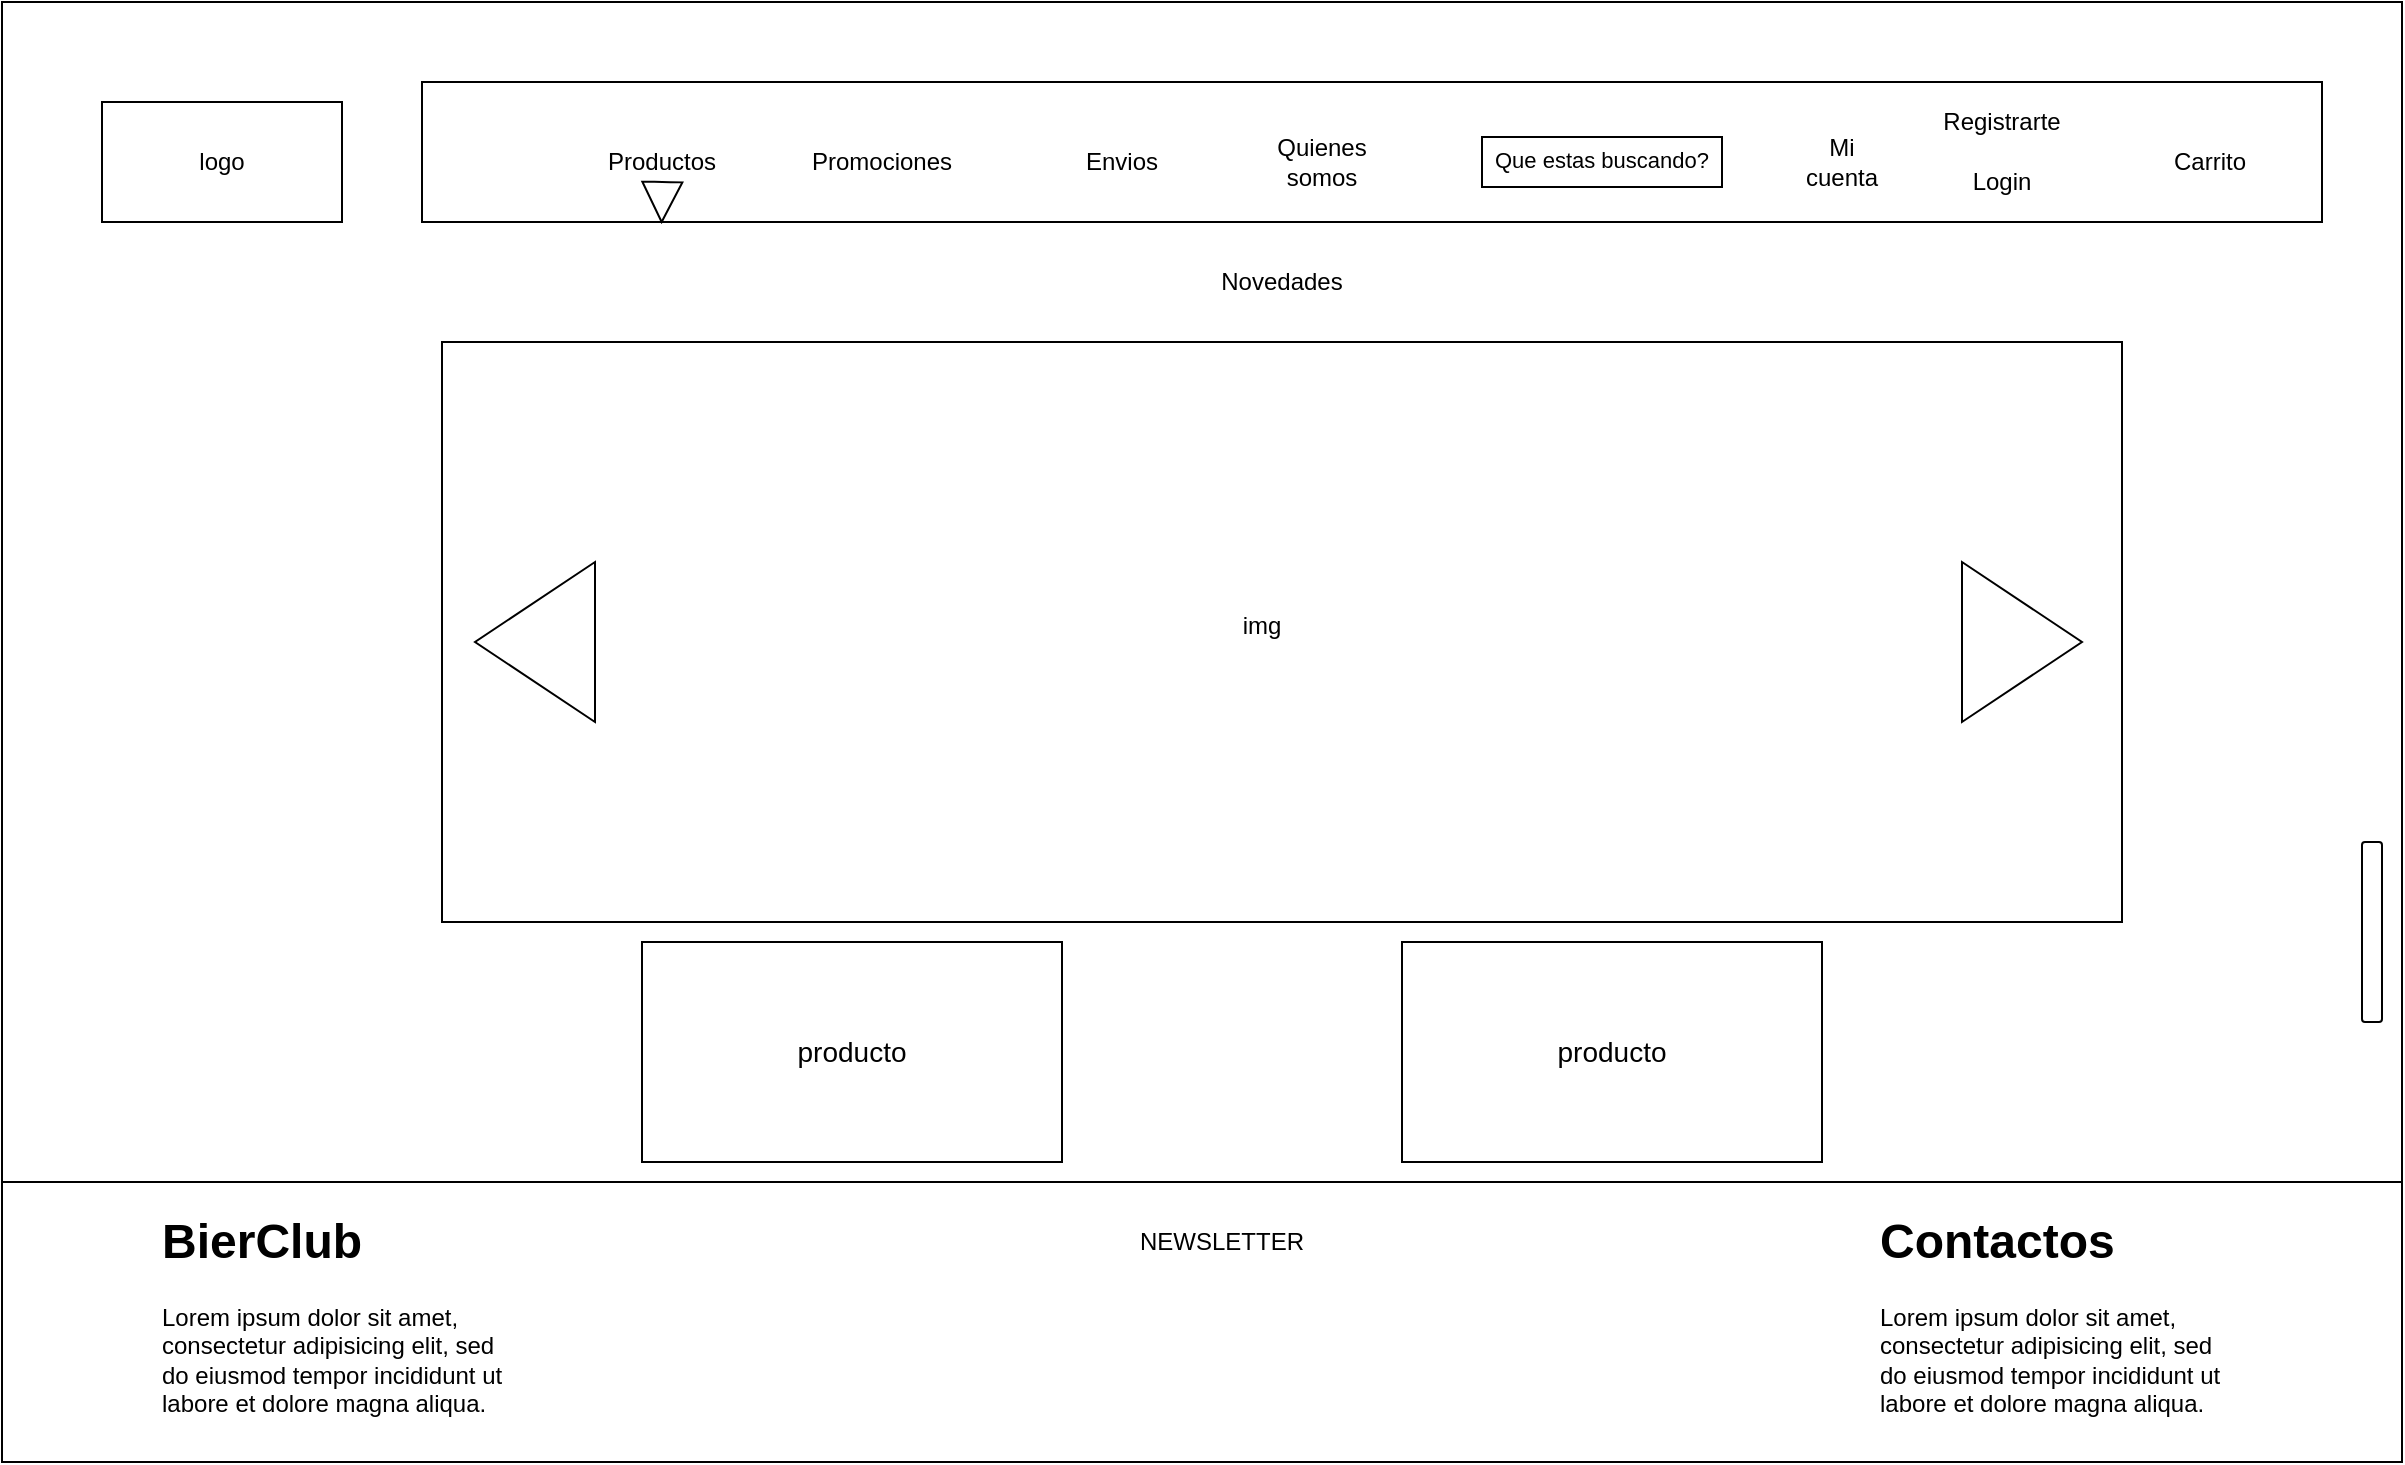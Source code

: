 <mxfile version="13.7.3" type="github" pages="3">
  <diagram id="BG0jFZCEIFV9mwDypDCe" name="Page-1">
    <mxGraphModel dx="2249" dy="762" grid="1" gridSize="10" guides="1" tooltips="1" connect="1" arrows="1" fold="1" page="1" pageScale="1" pageWidth="827" pageHeight="1169" math="0" shadow="0">
      <root>
        <mxCell id="0" />
        <mxCell id="1" parent="0" />
        <mxCell id="589lS48BiY-n1jW3vcGF-1" value="" style="rounded=0;whiteSpace=wrap;html=1;direction=west;" parent="1" vertex="1">
          <mxGeometry x="-670" y="20" width="1200" height="730" as="geometry" />
        </mxCell>
        <mxCell id="589lS48BiY-n1jW3vcGF-2" value="" style="rounded=0;whiteSpace=wrap;html=1;" parent="1" vertex="1">
          <mxGeometry x="-620" y="70" width="120" height="60" as="geometry" />
        </mxCell>
        <mxCell id="589lS48BiY-n1jW3vcGF-3" value="logo" style="text;html=1;strokeColor=none;fillColor=none;align=center;verticalAlign=middle;whiteSpace=wrap;rounded=0;" parent="1" vertex="1">
          <mxGeometry x="-595" y="82.5" width="70" height="35" as="geometry" />
        </mxCell>
        <mxCell id="589lS48BiY-n1jW3vcGF-4" value="" style="rounded=0;whiteSpace=wrap;html=1;" parent="1" vertex="1">
          <mxGeometry x="-460" y="60" width="950" height="70" as="geometry" />
        </mxCell>
        <mxCell id="589lS48BiY-n1jW3vcGF-7" value="Registrarte" style="text;html=1;strokeColor=none;fillColor=none;align=center;verticalAlign=middle;whiteSpace=wrap;rounded=0;" parent="1" vertex="1">
          <mxGeometry x="310" y="70" width="40" height="20" as="geometry" />
        </mxCell>
        <mxCell id="589lS48BiY-n1jW3vcGF-8" value="Login" style="text;html=1;strokeColor=none;fillColor=none;align=center;verticalAlign=middle;whiteSpace=wrap;rounded=0;" parent="1" vertex="1">
          <mxGeometry x="310" y="100" width="40" height="20" as="geometry" />
        </mxCell>
        <mxCell id="589lS48BiY-n1jW3vcGF-9" value="Productos" style="text;html=1;strokeColor=none;fillColor=none;align=center;verticalAlign=middle;whiteSpace=wrap;rounded=0;" parent="1" vertex="1">
          <mxGeometry x="-360" y="90" width="40" height="20" as="geometry" />
        </mxCell>
        <mxCell id="589lS48BiY-n1jW3vcGF-10" value="Mi cuenta" style="text;html=1;strokeColor=none;fillColor=none;align=center;verticalAlign=middle;whiteSpace=wrap;rounded=0;" parent="1" vertex="1">
          <mxGeometry x="230" y="90" width="40" height="20" as="geometry" />
        </mxCell>
        <mxCell id="589lS48BiY-n1jW3vcGF-11" value="Carrito" style="text;html=1;strokeColor=none;fillColor=none;align=center;verticalAlign=middle;whiteSpace=wrap;rounded=0;" parent="1" vertex="1">
          <mxGeometry x="414" y="90" width="40" height="20" as="geometry" />
        </mxCell>
        <mxCell id="589lS48BiY-n1jW3vcGF-13" value="Promociones" style="text;html=1;strokeColor=none;fillColor=none;align=center;verticalAlign=middle;whiteSpace=wrap;rounded=0;" parent="1" vertex="1">
          <mxGeometry x="-250" y="90" width="40" height="20" as="geometry" />
        </mxCell>
        <mxCell id="589lS48BiY-n1jW3vcGF-14" value="Envios" style="text;html=1;strokeColor=none;fillColor=none;align=center;verticalAlign=middle;whiteSpace=wrap;rounded=0;" parent="1" vertex="1">
          <mxGeometry x="-130" y="90" width="40" height="20" as="geometry" />
        </mxCell>
        <mxCell id="589lS48BiY-n1jW3vcGF-16" value="Novedades" style="text;html=1;strokeColor=none;fillColor=none;align=center;verticalAlign=middle;whiteSpace=wrap;rounded=0;" parent="1" vertex="1">
          <mxGeometry x="-50" y="150" width="40" height="20" as="geometry" />
        </mxCell>
        <mxCell id="589lS48BiY-n1jW3vcGF-17" value="" style="rounded=0;whiteSpace=wrap;html=1;" parent="1" vertex="1">
          <mxGeometry x="-450" y="190" width="840" height="290" as="geometry" />
        </mxCell>
        <mxCell id="589lS48BiY-n1jW3vcGF-18" value="img" style="text;html=1;strokeColor=none;fillColor=none;align=center;verticalAlign=middle;whiteSpace=wrap;rounded=0;" parent="1" vertex="1">
          <mxGeometry x="-60" y="322" width="40" height="20" as="geometry" />
        </mxCell>
        <mxCell id="589lS48BiY-n1jW3vcGF-19" value="" style="rounded=0;whiteSpace=wrap;html=1;" parent="1" vertex="1">
          <mxGeometry x="-670" y="610" width="1200" height="140" as="geometry" />
        </mxCell>
        <mxCell id="589lS48BiY-n1jW3vcGF-26" value="Quienes somos" style="text;html=1;strokeColor=none;fillColor=none;align=center;verticalAlign=middle;whiteSpace=wrap;rounded=0;" parent="1" vertex="1">
          <mxGeometry x="-30" y="90" width="40" height="20" as="geometry" />
        </mxCell>
        <mxCell id="589lS48BiY-n1jW3vcGF-27" value="&lt;h1&gt;BierClub&lt;/h1&gt;&lt;p&gt;Lorem ipsum dolor sit amet, consectetur adipisicing elit, sed do eiusmod tempor incididunt ut labore et dolore magna aliqua.&lt;/p&gt;" style="text;html=1;strokeColor=none;fillColor=none;spacing=5;spacingTop=-20;whiteSpace=wrap;overflow=hidden;rounded=0;" parent="1" vertex="1">
          <mxGeometry x="-595" y="620" width="190" height="120" as="geometry" />
        </mxCell>
        <mxCell id="589lS48BiY-n1jW3vcGF-28" value="NEWSLETTER" style="text;html=1;strokeColor=none;fillColor=none;align=center;verticalAlign=middle;whiteSpace=wrap;rounded=0;" parent="1" vertex="1">
          <mxGeometry x="-80" y="630" width="40" height="20" as="geometry" />
        </mxCell>
        <mxCell id="589lS48BiY-n1jW3vcGF-29" value="&lt;h1&gt;Contactos&lt;/h1&gt;&lt;p&gt;Lorem ipsum dolor sit amet, consectetur adipisicing elit, sed do eiusmod tempor incididunt ut labore et dolore magna aliqua.&lt;/p&gt;" style="text;html=1;strokeColor=none;fillColor=none;spacing=5;spacingTop=-20;whiteSpace=wrap;overflow=hidden;rounded=0;" parent="1" vertex="1">
          <mxGeometry x="264" y="620" width="190" height="120" as="geometry" />
        </mxCell>
        <mxCell id="589lS48BiY-n1jW3vcGF-30" value="" style="triangle;whiteSpace=wrap;html=1;" parent="1" vertex="1">
          <mxGeometry x="310" y="300" width="60" height="80" as="geometry" />
        </mxCell>
        <mxCell id="589lS48BiY-n1jW3vcGF-31" value="" style="triangle;whiteSpace=wrap;html=1;rotation=-180;" parent="1" vertex="1">
          <mxGeometry x="-433.5" y="300" width="60" height="80" as="geometry" />
        </mxCell>
        <mxCell id="GX_0jhswiXGs3gCN9ruB-1" value="" style="html=1;shadow=0;dashed=0;align=center;verticalAlign=middle;shape=mxgraph.arrows2.arrow;dy=0.6;dx=40;direction=north;notch=0;rotation=-179;" parent="1" vertex="1">
          <mxGeometry x="-350" y="110" width="20" height="20" as="geometry" />
        </mxCell>
        <mxCell id="gqTG5D6gWTiHEazWK8LC-1" value="" style="rounded=0;whiteSpace=wrap;html=1;fontSize=14;" vertex="1" parent="1">
          <mxGeometry x="-350" y="490" width="210" height="110" as="geometry" />
        </mxCell>
        <mxCell id="gqTG5D6gWTiHEazWK8LC-2" value="producto" style="text;html=1;strokeColor=none;fillColor=none;align=center;verticalAlign=middle;whiteSpace=wrap;rounded=0;fontSize=14;" vertex="1" parent="1">
          <mxGeometry x="-265" y="535" width="40" height="20" as="geometry" />
        </mxCell>
        <mxCell id="gqTG5D6gWTiHEazWK8LC-3" value="" style="rounded=0;whiteSpace=wrap;html=1;fontSize=14;" vertex="1" parent="1">
          <mxGeometry x="30" y="490" width="210" height="110" as="geometry" />
        </mxCell>
        <mxCell id="gqTG5D6gWTiHEazWK8LC-4" value="producto" style="text;html=1;strokeColor=none;fillColor=none;align=center;verticalAlign=middle;whiteSpace=wrap;rounded=0;fontSize=14;" vertex="1" parent="1">
          <mxGeometry x="115" y="535" width="40" height="20" as="geometry" />
        </mxCell>
        <mxCell id="H1LemnDPPANKVg9SuSF7-1" value="" style="rounded=0;whiteSpace=wrap;html=1;fontSize=14;" vertex="1" parent="1">
          <mxGeometry x="70" y="87.5" width="120" height="25" as="geometry" />
        </mxCell>
        <mxCell id="H1LemnDPPANKVg9SuSF7-2" value="&lt;font style=&quot;font-size: 11px&quot;&gt;Que estas buscando?&lt;/font&gt;" style="text;html=1;strokeColor=none;fillColor=none;align=center;verticalAlign=middle;whiteSpace=wrap;rounded=0;fontSize=14;" vertex="1" parent="1">
          <mxGeometry x="50" y="87.5" width="160" height="20" as="geometry" />
        </mxCell>
        <mxCell id="H1LemnDPPANKVg9SuSF7-3" value="" style="rounded=1;whiteSpace=wrap;html=1;rotation=90;" vertex="1" parent="1">
          <mxGeometry x="470" y="480" width="90" height="10" as="geometry" />
        </mxCell>
      </root>
    </mxGraphModel>
  </diagram>
  <diagram id="2UA5lUnB6_4EVmcxn1_h" name="Page-2">
    <mxGraphModel dx="2500" dy="896" grid="1" gridSize="10" guides="1" tooltips="1" connect="1" arrows="1" fold="1" page="1" pageScale="1" pageWidth="827" pageHeight="1169" math="0" shadow="0">
      <root>
        <mxCell id="V-jbAyR8-M4dBIKKFTTF-0" />
        <mxCell id="V-jbAyR8-M4dBIKKFTTF-1" parent="V-jbAyR8-M4dBIKKFTTF-0" />
        <mxCell id="ikJOgBZYbwtv8HL3u7bA-0" value="" style="rounded=0;whiteSpace=wrap;html=1;direction=west;" parent="V-jbAyR8-M4dBIKKFTTF-1" vertex="1">
          <mxGeometry x="-670" y="20" width="1200" height="730" as="geometry" />
        </mxCell>
        <mxCell id="ikJOgBZYbwtv8HL3u7bA-6" value="Productos" style="text;html=1;strokeColor=none;fillColor=none;align=center;verticalAlign=middle;whiteSpace=wrap;rounded=0;" parent="V-jbAyR8-M4dBIKKFTTF-1" vertex="1">
          <mxGeometry x="-360" y="90" width="40" height="20" as="geometry" />
        </mxCell>
        <mxCell id="ikJOgBZYbwtv8HL3u7bA-9" value="Promociones" style="text;html=1;strokeColor=none;fillColor=none;align=center;verticalAlign=middle;whiteSpace=wrap;rounded=0;" parent="V-jbAyR8-M4dBIKKFTTF-1" vertex="1">
          <mxGeometry x="-250" y="90" width="40" height="20" as="geometry" />
        </mxCell>
        <mxCell id="ikJOgBZYbwtv8HL3u7bA-10" value="Envios" style="text;html=1;strokeColor=none;fillColor=none;align=center;verticalAlign=middle;whiteSpace=wrap;rounded=0;" parent="V-jbAyR8-M4dBIKKFTTF-1" vertex="1">
          <mxGeometry x="-130" y="90" width="40" height="20" as="geometry" />
        </mxCell>
        <mxCell id="ikJOgBZYbwtv8HL3u7bA-14" value="" style="rounded=0;whiteSpace=wrap;html=1;" parent="V-jbAyR8-M4dBIKKFTTF-1" vertex="1">
          <mxGeometry x="-670" y="660" width="1200" height="180" as="geometry" />
        </mxCell>
        <mxCell id="ikJOgBZYbwtv8HL3u7bA-15" value="Quienes somos" style="text;html=1;strokeColor=none;fillColor=none;align=center;verticalAlign=middle;whiteSpace=wrap;rounded=0;" parent="V-jbAyR8-M4dBIKKFTTF-1" vertex="1">
          <mxGeometry x="-30" y="90" width="40" height="20" as="geometry" />
        </mxCell>
        <mxCell id="ikJOgBZYbwtv8HL3u7bA-17" value="NEWSLETTER" style="text;html=1;strokeColor=none;fillColor=none;align=center;verticalAlign=middle;whiteSpace=wrap;rounded=0;" parent="V-jbAyR8-M4dBIKKFTTF-1" vertex="1">
          <mxGeometry x="-90" y="700" width="40" height="20" as="geometry" />
        </mxCell>
        <mxCell id="ikJOgBZYbwtv8HL3u7bA-21" value="" style="shape=actor;whiteSpace=wrap;html=1;" parent="V-jbAyR8-M4dBIKKFTTF-1" vertex="1">
          <mxGeometry x="224" y="65" width="40" height="60" as="geometry" />
        </mxCell>
        <mxCell id="ikJOgBZYbwtv8HL3u7bA-22" value="Mi cuenta" style="text;html=1;strokeColor=none;fillColor=none;align=center;verticalAlign=middle;whiteSpace=wrap;rounded=0;" parent="V-jbAyR8-M4dBIKKFTTF-1" vertex="1">
          <mxGeometry x="224" y="100" width="40" height="20" as="geometry" />
        </mxCell>
        <mxCell id="ikJOgBZYbwtv8HL3u7bA-23" value="" style="rounded=1;whiteSpace=wrap;html=1;rotation=90;" parent="V-jbAyR8-M4dBIKKFTTF-1" vertex="1">
          <mxGeometry x="-470" y="260" width="178.75" height="173.13" as="geometry" />
        </mxCell>
        <mxCell id="ikJOgBZYbwtv8HL3u7bA-24" value="" style="rounded=1;whiteSpace=wrap;html=1;rotation=90;" parent="V-jbAyR8-M4dBIKKFTTF-1" vertex="1">
          <mxGeometry x="-258.75" y="260" width="178.75" height="173.13" as="geometry" />
        </mxCell>
        <mxCell id="ikJOgBZYbwtv8HL3u7bA-25" value="" style="rounded=1;whiteSpace=wrap;html=1;rotation=90;" parent="V-jbAyR8-M4dBIKKFTTF-1" vertex="1">
          <mxGeometry x="-40" y="260" width="178.75" height="173.13" as="geometry" />
        </mxCell>
        <mxCell id="ikJOgBZYbwtv8HL3u7bA-26" value="" style="rounded=1;whiteSpace=wrap;html=1;rotation=90;" parent="V-jbAyR8-M4dBIKKFTTF-1" vertex="1">
          <mxGeometry x="180" y="260" width="178.75" height="173.13" as="geometry" />
        </mxCell>
        <mxCell id="ikJOgBZYbwtv8HL3u7bA-30" value="" style="rounded=1;whiteSpace=wrap;html=1;rotation=90;" parent="V-jbAyR8-M4dBIKKFTTF-1" vertex="1">
          <mxGeometry x="-470" y="470" width="178.75" height="173.13" as="geometry" />
        </mxCell>
        <mxCell id="ikJOgBZYbwtv8HL3u7bA-31" value="" style="rounded=1;whiteSpace=wrap;html=1;rotation=90;" parent="V-jbAyR8-M4dBIKKFTTF-1" vertex="1">
          <mxGeometry x="-258.75" y="470" width="178.75" height="173.13" as="geometry" />
        </mxCell>
        <mxCell id="ikJOgBZYbwtv8HL3u7bA-32" value="" style="rounded=1;whiteSpace=wrap;html=1;rotation=90;" parent="V-jbAyR8-M4dBIKKFTTF-1" vertex="1">
          <mxGeometry x="-40" y="470" width="178.75" height="173.13" as="geometry" />
        </mxCell>
        <mxCell id="ikJOgBZYbwtv8HL3u7bA-33" value="" style="rounded=1;whiteSpace=wrap;html=1;rotation=90;" parent="V-jbAyR8-M4dBIKKFTTF-1" vertex="1">
          <mxGeometry x="180" y="470" width="178.75" height="173.13" as="geometry" />
        </mxCell>
        <mxCell id="ikJOgBZYbwtv8HL3u7bA-34" value="" style="endArrow=none;html=1;entryX=0.75;entryY=0;entryDx=0;entryDy=0;" parent="V-jbAyR8-M4dBIKKFTTF-1" target="ikJOgBZYbwtv8HL3u7bA-23" edge="1">
          <mxGeometry width="50" height="50" relative="1" as="geometry">
            <mxPoint x="-470" y="391" as="sourcePoint" />
            <mxPoint x="-413" y="340" as="targetPoint" />
          </mxGeometry>
        </mxCell>
        <mxCell id="ikJOgBZYbwtv8HL3u7bA-38" value="" style="endArrow=none;html=1;entryX=0.75;entryY=0;entryDx=0;entryDy=0;" parent="V-jbAyR8-M4dBIKKFTTF-1" edge="1">
          <mxGeometry width="50" height="50" relative="1" as="geometry">
            <mxPoint x="-255.94" y="390" as="sourcePoint" />
            <mxPoint x="-80.0" y="390.253" as="targetPoint" />
          </mxGeometry>
        </mxCell>
        <mxCell id="ikJOgBZYbwtv8HL3u7bA-39" value="" style="endArrow=none;html=1;entryX=0.75;entryY=0;entryDx=0;entryDy=0;" parent="V-jbAyR8-M4dBIKKFTTF-1" edge="1">
          <mxGeometry width="50" height="50" relative="1" as="geometry">
            <mxPoint x="-38.59" y="390" as="sourcePoint" />
            <mxPoint x="137.35" y="390.253" as="targetPoint" />
          </mxGeometry>
        </mxCell>
        <mxCell id="ikJOgBZYbwtv8HL3u7bA-40" value="" style="endArrow=none;html=1;entryX=0.75;entryY=0;entryDx=0;entryDy=0;" parent="V-jbAyR8-M4dBIKKFTTF-1" edge="1">
          <mxGeometry width="50" height="50" relative="1" as="geometry">
            <mxPoint x="182.81" y="390" as="sourcePoint" />
            <mxPoint x="358.75" y="390.253" as="targetPoint" />
          </mxGeometry>
        </mxCell>
        <mxCell id="ikJOgBZYbwtv8HL3u7bA-41" value="" style="endArrow=none;html=1;entryX=0.75;entryY=0;entryDx=0;entryDy=0;" parent="V-jbAyR8-M4dBIKKFTTF-1" edge="1">
          <mxGeometry width="50" height="50" relative="1" as="geometry">
            <mxPoint x="-470" y="601" as="sourcePoint" />
            <mxPoint x="-294.06" y="601.253" as="targetPoint" />
          </mxGeometry>
        </mxCell>
        <mxCell id="ikJOgBZYbwtv8HL3u7bA-42" value="" style="endArrow=none;html=1;entryX=0.75;entryY=0;entryDx=0;entryDy=0;" parent="V-jbAyR8-M4dBIKKFTTF-1" edge="1">
          <mxGeometry width="50" height="50" relative="1" as="geometry">
            <mxPoint x="-255.94" y="600" as="sourcePoint" />
            <mxPoint x="-80" y="600.253" as="targetPoint" />
          </mxGeometry>
        </mxCell>
        <mxCell id="ikJOgBZYbwtv8HL3u7bA-43" value="" style="endArrow=none;html=1;entryX=0.75;entryY=0;entryDx=0;entryDy=0;" parent="V-jbAyR8-M4dBIKKFTTF-1" edge="1">
          <mxGeometry width="50" height="50" relative="1" as="geometry">
            <mxPoint x="-38.59" y="600" as="sourcePoint" />
            <mxPoint x="137.35" y="600.253" as="targetPoint" />
          </mxGeometry>
        </mxCell>
        <mxCell id="ikJOgBZYbwtv8HL3u7bA-44" value="" style="endArrow=none;html=1;entryX=0.75;entryY=0;entryDx=0;entryDy=0;" parent="V-jbAyR8-M4dBIKKFTTF-1" edge="1">
          <mxGeometry width="50" height="50" relative="1" as="geometry">
            <mxPoint x="182.81" y="600" as="sourcePoint" />
            <mxPoint x="358.75" y="600.253" as="targetPoint" />
          </mxGeometry>
        </mxCell>
        <mxCell id="ikJOgBZYbwtv8HL3u7bA-45" value="Precio" style="text;html=1;strokeColor=none;fillColor=none;align=center;verticalAlign=middle;whiteSpace=wrap;rounded=0;" parent="V-jbAyR8-M4dBIKKFTTF-1" vertex="1">
          <mxGeometry x="-410" y="410" width="40" height="20" as="geometry" />
        </mxCell>
        <mxCell id="ikJOgBZYbwtv8HL3u7bA-46" value="Precio" style="text;html=1;strokeColor=none;fillColor=none;align=center;verticalAlign=middle;whiteSpace=wrap;rounded=0;" parent="V-jbAyR8-M4dBIKKFTTF-1" vertex="1">
          <mxGeometry x="260" y="410" width="40" height="20" as="geometry" />
        </mxCell>
        <mxCell id="ikJOgBZYbwtv8HL3u7bA-47" value="Precio" style="text;html=1;strokeColor=none;fillColor=none;align=center;verticalAlign=middle;whiteSpace=wrap;rounded=0;" parent="V-jbAyR8-M4dBIKKFTTF-1" vertex="1">
          <mxGeometry x="29.38" y="410" width="40" height="20" as="geometry" />
        </mxCell>
        <mxCell id="ikJOgBZYbwtv8HL3u7bA-49" value="Precio" style="text;html=1;strokeColor=none;fillColor=none;align=center;verticalAlign=middle;whiteSpace=wrap;rounded=0;" parent="V-jbAyR8-M4dBIKKFTTF-1" vertex="1">
          <mxGeometry x="-189.37" y="410" width="40" height="20" as="geometry" />
        </mxCell>
        <mxCell id="ikJOgBZYbwtv8HL3u7bA-50" value="Precio" style="text;html=1;strokeColor=none;fillColor=none;align=center;verticalAlign=middle;whiteSpace=wrap;rounded=0;" parent="V-jbAyR8-M4dBIKKFTTF-1" vertex="1">
          <mxGeometry x="-415" y="620" width="40" height="20" as="geometry" />
        </mxCell>
        <mxCell id="ikJOgBZYbwtv8HL3u7bA-51" value="Precio" style="text;html=1;strokeColor=none;fillColor=none;align=center;verticalAlign=middle;whiteSpace=wrap;rounded=0;" parent="V-jbAyR8-M4dBIKKFTTF-1" vertex="1">
          <mxGeometry x="255" y="620" width="40" height="20" as="geometry" />
        </mxCell>
        <mxCell id="ikJOgBZYbwtv8HL3u7bA-52" value="Precio" style="text;html=1;strokeColor=none;fillColor=none;align=center;verticalAlign=middle;whiteSpace=wrap;rounded=0;" parent="V-jbAyR8-M4dBIKKFTTF-1" vertex="1">
          <mxGeometry x="24.38" y="620" width="40" height="20" as="geometry" />
        </mxCell>
        <mxCell id="ikJOgBZYbwtv8HL3u7bA-53" value="Precio" style="text;html=1;strokeColor=none;fillColor=none;align=center;verticalAlign=middle;whiteSpace=wrap;rounded=0;" parent="V-jbAyR8-M4dBIKKFTTF-1" vertex="1">
          <mxGeometry x="-194.37" y="620" width="40" height="20" as="geometry" />
        </mxCell>
        <mxCell id="ikJOgBZYbwtv8HL3u7bA-54" value="" style="ellipse;whiteSpace=wrap;html=1;" parent="V-jbAyR8-M4dBIKKFTTF-1" vertex="1">
          <mxGeometry x="-635" y="55" width="120" height="80" as="geometry" />
        </mxCell>
        <mxCell id="ikJOgBZYbwtv8HL3u7bA-55" value="" style="line;strokeWidth=2;html=1;" parent="V-jbAyR8-M4dBIKKFTTF-1" vertex="1">
          <mxGeometry x="-670" y="150" width="1200" height="10" as="geometry" />
        </mxCell>
        <mxCell id="ikJOgBZYbwtv8HL3u7bA-58" value="" style="rounded=1;whiteSpace=wrap;html=1;" parent="V-jbAyR8-M4dBIKKFTTF-1" vertex="1">
          <mxGeometry x="290" y="50" width="80" height="80" as="geometry" />
        </mxCell>
        <mxCell id="ikJOgBZYbwtv8HL3u7bA-4" value="Registrarte" style="text;html=1;strokeColor=none;fillColor=none;align=center;verticalAlign=middle;whiteSpace=wrap;rounded=0;" parent="V-jbAyR8-M4dBIKKFTTF-1" vertex="1">
          <mxGeometry x="310" y="70" width="40" height="20" as="geometry" />
        </mxCell>
        <mxCell id="ikJOgBZYbwtv8HL3u7bA-5" value="Login" style="text;html=1;strokeColor=none;fillColor=none;align=center;verticalAlign=middle;whiteSpace=wrap;rounded=0;" parent="V-jbAyR8-M4dBIKKFTTF-1" vertex="1">
          <mxGeometry x="310" y="100" width="40" height="20" as="geometry" />
        </mxCell>
        <mxCell id="ikJOgBZYbwtv8HL3u7bA-59" value="" style="endArrow=none;html=1;" parent="V-jbAyR8-M4dBIKKFTTF-1" edge="1">
          <mxGeometry width="50" height="50" relative="1" as="geometry">
            <mxPoint x="290.0" y="99" as="sourcePoint" />
            <mxPoint x="370" y="99" as="targetPoint" />
          </mxGeometry>
        </mxCell>
        <mxCell id="ikJOgBZYbwtv8HL3u7bA-60" value="" style="ellipse;whiteSpace=wrap;html=1;" parent="V-jbAyR8-M4dBIKKFTTF-1" vertex="1">
          <mxGeometry x="390" y="55" width="120" height="80" as="geometry" />
        </mxCell>
        <mxCell id="ikJOgBZYbwtv8HL3u7bA-8" value="Img Carrito" style="text;html=1;strokeColor=none;fillColor=none;align=center;verticalAlign=middle;whiteSpace=wrap;rounded=0;" parent="V-jbAyR8-M4dBIKKFTTF-1" vertex="1">
          <mxGeometry x="430" y="85" width="40" height="20" as="geometry" />
        </mxCell>
        <mxCell id="ikJOgBZYbwtv8HL3u7bA-61" value="" style="html=1;shadow=0;dashed=0;align=center;verticalAlign=middle;shape=mxgraph.arrows2.arrow;dy=0.6;dx=40;direction=north;notch=0;rotation=-179;" parent="V-jbAyR8-M4dBIKKFTTF-1" vertex="1">
          <mxGeometry x="-355" y="115" width="20" height="20" as="geometry" />
        </mxCell>
        <mxCell id="ikJOgBZYbwtv8HL3u7bA-63" value="" style="rounded=1;whiteSpace=wrap;html=1;" parent="V-jbAyR8-M4dBIKKFTTF-1" vertex="1">
          <mxGeometry x="-610" y="690" width="210" height="110" as="geometry" />
        </mxCell>
        <mxCell id="ikJOgBZYbwtv8HL3u7bA-16" value="&lt;h1&gt;BierClub&lt;/h1&gt;&lt;p&gt;Lorem ipsum dolor sit amet, consectetur adipisicing elit, sed do eiusmod tempor incididunt ut labore et dolore magna aliqua.&lt;/p&gt;" style="text;html=1;strokeColor=none;fillColor=none;spacing=5;spacingTop=-20;whiteSpace=wrap;overflow=hidden;rounded=0;" parent="V-jbAyR8-M4dBIKKFTTF-1" vertex="1">
          <mxGeometry x="-605" y="690" width="190" height="120" as="geometry" />
        </mxCell>
        <mxCell id="ikJOgBZYbwtv8HL3u7bA-64" value="" style="rounded=1;whiteSpace=wrap;html=1;" parent="V-jbAyR8-M4dBIKKFTTF-1" vertex="1">
          <mxGeometry x="-229.37" y="730" width="329.37" height="30" as="geometry" />
        </mxCell>
        <mxCell id="ikJOgBZYbwtv8HL3u7bA-65" value="" style="rounded=1;whiteSpace=wrap;html=1;" parent="V-jbAyR8-M4dBIKKFTTF-1" vertex="1">
          <mxGeometry x="249.38" y="690" width="220.62" height="110" as="geometry" />
        </mxCell>
        <mxCell id="ikJOgBZYbwtv8HL3u7bA-18" value="&lt;h1&gt;Contactos&lt;/h1&gt;&lt;p&gt;Lorem ipsum dolor sit amet, consectetur adipisicing elit, sed do eiusmod tempor incididunt ut labore et dolore magna aliqua.&lt;/p&gt;" style="text;html=1;strokeColor=none;fillColor=none;spacing=5;spacingTop=-20;whiteSpace=wrap;overflow=hidden;rounded=0;" parent="V-jbAyR8-M4dBIKKFTTF-1" vertex="1">
          <mxGeometry x="254" y="690" width="190" height="120" as="geometry" />
        </mxCell>
        <mxCell id="rRYeFZMNDQfGXmy6fUeA-0" value="img logo" style="text;html=1;strokeColor=none;fillColor=none;align=center;verticalAlign=middle;whiteSpace=wrap;rounded=0;" parent="V-jbAyR8-M4dBIKKFTTF-1" vertex="1">
          <mxGeometry x="-595" y="85" width="40" height="20" as="geometry" />
        </mxCell>
        <mxCell id="ssaw6KBq0S88ntUo6BeH-1" value="" style="rounded=1;whiteSpace=wrap;html=1;arcSize=50;" vertex="1" parent="V-jbAyR8-M4dBIKKFTTF-1">
          <mxGeometry x="-270" y="170" width="450" height="40" as="geometry" />
        </mxCell>
        <mxCell id="ssaw6KBq0S88ntUo6BeH-2" value="Que estas buscando?" style="text;html=1;strokeColor=none;fillColor=none;align=center;verticalAlign=middle;whiteSpace=wrap;rounded=0;" vertex="1" parent="V-jbAyR8-M4dBIKKFTTF-1">
          <mxGeometry x="-140" y="180" width="180" height="20" as="geometry" />
        </mxCell>
        <mxCell id="ssaw6KBq0S88ntUo6BeH-3" value="" style="rounded=1;whiteSpace=wrap;html=1;rotation=90;" vertex="1" parent="V-jbAyR8-M4dBIKKFTTF-1">
          <mxGeometry x="470" y="320" width="100" height="10" as="geometry" />
        </mxCell>
      </root>
    </mxGraphModel>
  </diagram>
  <diagram id="L94S5Pws6cRvEanTJl3l" name="Page-3">
    <mxGraphModel dx="2500" dy="896" grid="1" gridSize="10" guides="1" tooltips="1" connect="1" arrows="1" fold="1" page="1" pageScale="1" pageWidth="827" pageHeight="1169" math="0" shadow="0">
      <root>
        <mxCell id="-IeSadfAtOniTE9cs8pw-0" />
        <mxCell id="-IeSadfAtOniTE9cs8pw-1" parent="-IeSadfAtOniTE9cs8pw-0" />
        <mxCell id="Wdn8A_iho1azzuehMDy3-0" value="" style="rounded=0;whiteSpace=wrap;html=1;direction=west;" parent="-IeSadfAtOniTE9cs8pw-1" vertex="1">
          <mxGeometry x="-670" y="20" width="1200" height="730" as="geometry" />
        </mxCell>
        <mxCell id="Wdn8A_iho1azzuehMDy3-1" value="Productos" style="text;html=1;strokeColor=none;fillColor=none;align=center;verticalAlign=middle;whiteSpace=wrap;rounded=0;" parent="-IeSadfAtOniTE9cs8pw-1" vertex="1">
          <mxGeometry x="-390" y="87.5" width="40" height="20" as="geometry" />
        </mxCell>
        <mxCell id="Wdn8A_iho1azzuehMDy3-2" value="Promociones" style="text;html=1;strokeColor=none;fillColor=none;align=center;verticalAlign=middle;whiteSpace=wrap;rounded=0;" parent="-IeSadfAtOniTE9cs8pw-1" vertex="1">
          <mxGeometry x="-270" y="87.5" width="40" height="20" as="geometry" />
        </mxCell>
        <mxCell id="Wdn8A_iho1azzuehMDy3-3" value="Envios" style="text;html=1;strokeColor=none;fillColor=none;align=center;verticalAlign=middle;whiteSpace=wrap;rounded=0;" parent="-IeSadfAtOniTE9cs8pw-1" vertex="1">
          <mxGeometry x="-153.43" y="87.5" width="40" height="20" as="geometry" />
        </mxCell>
        <mxCell id="Wdn8A_iho1azzuehMDy3-4" value="" style="rounded=0;whiteSpace=wrap;html=1;" parent="-IeSadfAtOniTE9cs8pw-1" vertex="1">
          <mxGeometry x="-670" y="660" width="1200" height="320" as="geometry" />
        </mxCell>
        <mxCell id="Wdn8A_iho1azzuehMDy3-5" value="Quienes somos" style="text;html=1;strokeColor=none;fillColor=none;align=center;verticalAlign=middle;whiteSpace=wrap;rounded=0;" parent="-IeSadfAtOniTE9cs8pw-1" vertex="1">
          <mxGeometry x="-59.68" y="90" width="40" height="20" as="geometry" />
        </mxCell>
        <mxCell id="Wdn8A_iho1azzuehMDy3-6" value="NEWSLETTER" style="text;html=1;strokeColor=none;fillColor=none;align=center;verticalAlign=middle;whiteSpace=wrap;rounded=0;fontSize=22;" parent="-IeSadfAtOniTE9cs8pw-1" vertex="1">
          <mxGeometry x="-74.68" y="690" width="40" height="20" as="geometry" />
        </mxCell>
        <mxCell id="Wdn8A_iho1azzuehMDy3-7" value="" style="shape=actor;whiteSpace=wrap;html=1;" parent="-IeSadfAtOniTE9cs8pw-1" vertex="1">
          <mxGeometry x="224" y="65" width="40" height="60" as="geometry" />
        </mxCell>
        <mxCell id="Wdn8A_iho1azzuehMDy3-8" value="Mi cuenta" style="text;html=1;strokeColor=none;fillColor=none;align=center;verticalAlign=middle;whiteSpace=wrap;rounded=0;" parent="-IeSadfAtOniTE9cs8pw-1" vertex="1">
          <mxGeometry x="224" y="100" width="40" height="20" as="geometry" />
        </mxCell>
        <mxCell id="Wdn8A_iho1azzuehMDy3-13" value="" style="rounded=1;whiteSpace=wrap;html=1;rotation=90;" parent="-IeSadfAtOniTE9cs8pw-1" vertex="1">
          <mxGeometry x="-469.06" y="470" width="178.75" height="173.13" as="geometry" />
        </mxCell>
        <mxCell id="Wdn8A_iho1azzuehMDy3-14" value="" style="rounded=1;whiteSpace=wrap;html=1;rotation=90;" parent="-IeSadfAtOniTE9cs8pw-1" vertex="1">
          <mxGeometry x="-257.81" y="470" width="178.75" height="173.13" as="geometry" />
        </mxCell>
        <mxCell id="Wdn8A_iho1azzuehMDy3-15" value="" style="rounded=1;whiteSpace=wrap;html=1;rotation=90;" parent="-IeSadfAtOniTE9cs8pw-1" vertex="1">
          <mxGeometry x="-39.06" y="470" width="178.75" height="173.13" as="geometry" />
        </mxCell>
        <mxCell id="Wdn8A_iho1azzuehMDy3-16" value="" style="rounded=1;whiteSpace=wrap;html=1;rotation=90;" parent="-IeSadfAtOniTE9cs8pw-1" vertex="1">
          <mxGeometry x="180.94" y="470" width="178.75" height="173.13" as="geometry" />
        </mxCell>
        <mxCell id="Wdn8A_iho1azzuehMDy3-21" value="" style="endArrow=none;html=1;entryX=0.75;entryY=0;entryDx=0;entryDy=0;" parent="-IeSadfAtOniTE9cs8pw-1" edge="1">
          <mxGeometry width="50" height="50" relative="1" as="geometry">
            <mxPoint x="-469.06" y="601" as="sourcePoint" />
            <mxPoint x="-293.12" y="601.253" as="targetPoint" />
          </mxGeometry>
        </mxCell>
        <mxCell id="Wdn8A_iho1azzuehMDy3-22" value="" style="endArrow=none;html=1;entryX=0.75;entryY=0;entryDx=0;entryDy=0;" parent="-IeSadfAtOniTE9cs8pw-1" edge="1">
          <mxGeometry width="50" height="50" relative="1" as="geometry">
            <mxPoint x="-255.0" y="600" as="sourcePoint" />
            <mxPoint x="-79.06" y="600.253" as="targetPoint" />
          </mxGeometry>
        </mxCell>
        <mxCell id="Wdn8A_iho1azzuehMDy3-23" value="" style="endArrow=none;html=1;entryX=0.75;entryY=0;entryDx=0;entryDy=0;" parent="-IeSadfAtOniTE9cs8pw-1" edge="1">
          <mxGeometry width="50" height="50" relative="1" as="geometry">
            <mxPoint x="-37.65" y="600" as="sourcePoint" />
            <mxPoint x="138.29" y="600.253" as="targetPoint" />
          </mxGeometry>
        </mxCell>
        <mxCell id="Wdn8A_iho1azzuehMDy3-24" value="" style="endArrow=none;html=1;entryX=0.75;entryY=0;entryDx=0;entryDy=0;" parent="-IeSadfAtOniTE9cs8pw-1" edge="1">
          <mxGeometry width="50" height="50" relative="1" as="geometry">
            <mxPoint x="183.75" y="600" as="sourcePoint" />
            <mxPoint x="359.69" y="600.253" as="targetPoint" />
          </mxGeometry>
        </mxCell>
        <mxCell id="Wdn8A_iho1azzuehMDy3-29" value="Precio" style="text;html=1;strokeColor=none;fillColor=none;align=center;verticalAlign=middle;whiteSpace=wrap;rounded=0;" parent="-IeSadfAtOniTE9cs8pw-1" vertex="1">
          <mxGeometry x="-414.06" y="620" width="40" height="20" as="geometry" />
        </mxCell>
        <mxCell id="Wdn8A_iho1azzuehMDy3-30" value="Precio" style="text;html=1;strokeColor=none;fillColor=none;align=center;verticalAlign=middle;whiteSpace=wrap;rounded=0;" parent="-IeSadfAtOniTE9cs8pw-1" vertex="1">
          <mxGeometry x="255.94" y="620" width="40" height="20" as="geometry" />
        </mxCell>
        <mxCell id="Wdn8A_iho1azzuehMDy3-31" value="Precio" style="text;html=1;strokeColor=none;fillColor=none;align=center;verticalAlign=middle;whiteSpace=wrap;rounded=0;" parent="-IeSadfAtOniTE9cs8pw-1" vertex="1">
          <mxGeometry x="25.32" y="620" width="40" height="20" as="geometry" />
        </mxCell>
        <mxCell id="Wdn8A_iho1azzuehMDy3-32" value="Precio" style="text;html=1;strokeColor=none;fillColor=none;align=center;verticalAlign=middle;whiteSpace=wrap;rounded=0;" parent="-IeSadfAtOniTE9cs8pw-1" vertex="1">
          <mxGeometry x="-193.43" y="620" width="40" height="20" as="geometry" />
        </mxCell>
        <mxCell id="Wdn8A_iho1azzuehMDy3-33" value="" style="ellipse;whiteSpace=wrap;html=1;" parent="-IeSadfAtOniTE9cs8pw-1" vertex="1">
          <mxGeometry x="-635" y="55" width="120" height="80" as="geometry" />
        </mxCell>
        <mxCell id="Wdn8A_iho1azzuehMDy3-34" value="" style="line;strokeWidth=2;html=1;" parent="-IeSadfAtOniTE9cs8pw-1" vertex="1">
          <mxGeometry x="-670" y="150" width="1200" height="10" as="geometry" />
        </mxCell>
        <mxCell id="Wdn8A_iho1azzuehMDy3-35" value="" style="rounded=1;whiteSpace=wrap;html=1;" parent="-IeSadfAtOniTE9cs8pw-1" vertex="1">
          <mxGeometry x="290" y="50" width="80" height="80" as="geometry" />
        </mxCell>
        <mxCell id="Wdn8A_iho1azzuehMDy3-36" value="Registrarte" style="text;html=1;strokeColor=none;fillColor=none;align=center;verticalAlign=middle;whiteSpace=wrap;rounded=0;" parent="-IeSadfAtOniTE9cs8pw-1" vertex="1">
          <mxGeometry x="310" y="70" width="40" height="20" as="geometry" />
        </mxCell>
        <mxCell id="Wdn8A_iho1azzuehMDy3-37" value="Login" style="text;html=1;strokeColor=none;fillColor=none;align=center;verticalAlign=middle;whiteSpace=wrap;rounded=0;" parent="-IeSadfAtOniTE9cs8pw-1" vertex="1">
          <mxGeometry x="310" y="100" width="40" height="20" as="geometry" />
        </mxCell>
        <mxCell id="Wdn8A_iho1azzuehMDy3-38" value="" style="endArrow=none;html=1;" parent="-IeSadfAtOniTE9cs8pw-1" edge="1">
          <mxGeometry width="50" height="50" relative="1" as="geometry">
            <mxPoint x="290" y="99" as="sourcePoint" />
            <mxPoint x="370" y="99" as="targetPoint" />
          </mxGeometry>
        </mxCell>
        <mxCell id="Wdn8A_iho1azzuehMDy3-39" value="" style="ellipse;whiteSpace=wrap;html=1;" parent="-IeSadfAtOniTE9cs8pw-1" vertex="1">
          <mxGeometry x="390" y="55" width="120" height="80" as="geometry" />
        </mxCell>
        <mxCell id="Wdn8A_iho1azzuehMDy3-40" value="Img Carrito" style="text;html=1;strokeColor=none;fillColor=none;align=center;verticalAlign=middle;whiteSpace=wrap;rounded=0;" parent="-IeSadfAtOniTE9cs8pw-1" vertex="1">
          <mxGeometry x="430" y="85" width="40" height="20" as="geometry" />
        </mxCell>
        <mxCell id="Wdn8A_iho1azzuehMDy3-41" value="" style="html=1;shadow=0;dashed=0;align=center;verticalAlign=middle;shape=mxgraph.arrows2.arrow;dy=0.6;dx=40;direction=north;notch=0;rotation=-179;" parent="-IeSadfAtOniTE9cs8pw-1" vertex="1">
          <mxGeometry x="-389.68" y="110" width="20" height="20" as="geometry" />
        </mxCell>
        <mxCell id="Wdn8A_iho1azzuehMDy3-43" value="&lt;h1&gt;BierClub&lt;/h1&gt;&lt;p&gt;Lorem ipsum dolor sit amet, consectetur adipisicing elit, sed do eiusmod tempor incididunt ut labore et dolore magna aliqua.&lt;/p&gt;" style="text;html=1;strokeColor=none;fillColor=none;spacing=5;spacingTop=-20;whiteSpace=wrap;overflow=hidden;rounded=0;" parent="-IeSadfAtOniTE9cs8pw-1" vertex="1">
          <mxGeometry x="-590" y="840" width="190" height="120" as="geometry" />
        </mxCell>
        <mxCell id="Wdn8A_iho1azzuehMDy3-44" value="" style="rounded=1;whiteSpace=wrap;html=1;" parent="-IeSadfAtOniTE9cs8pw-1" vertex="1">
          <mxGeometry x="-284.68" y="750" width="460" height="40" as="geometry" />
        </mxCell>
        <mxCell id="Wdn8A_iho1azzuehMDy3-46" value="&lt;h1&gt;Contactos&lt;/h1&gt;&lt;p&gt;Lorem ipsum dolor sit amet, consectetur adipisicing elit, sed do eiusmod tempor incididunt ut labore et dolore magna aliqua.&lt;/p&gt;" style="text;html=1;strokeColor=none;fillColor=none;spacing=5;spacingTop=-20;whiteSpace=wrap;overflow=hidden;rounded=0;" parent="-IeSadfAtOniTE9cs8pw-1" vertex="1">
          <mxGeometry x="264" y="840" width="190" height="120" as="geometry" />
        </mxCell>
        <mxCell id="WilaUtUYlKyJWlI7sDcG-0" value="" style="line;strokeWidth=2;html=1;" parent="-IeSadfAtOniTE9cs8pw-1" vertex="1">
          <mxGeometry x="-670" y="820" width="1200" height="10" as="geometry" />
        </mxCell>
        <mxCell id="WilaUtUYlKyJWlI7sDcG-5" value="SEGUINOS" style="text;html=1;strokeColor=none;fillColor=none;align=center;verticalAlign=middle;whiteSpace=wrap;rounded=0;fontSize=22;" parent="-IeSadfAtOniTE9cs8pw-1" vertex="1">
          <mxGeometry x="-85" y="860" width="40" height="20" as="geometry" />
        </mxCell>
        <mxCell id="WilaUtUYlKyJWlI7sDcG-6" value="face" style="text;html=1;strokeColor=none;fillColor=none;align=center;verticalAlign=middle;whiteSpace=wrap;rounded=0;fontSize=22;" parent="-IeSadfAtOniTE9cs8pw-1" vertex="1">
          <mxGeometry x="-135" y="910" width="40" height="20" as="geometry" />
        </mxCell>
        <mxCell id="WilaUtUYlKyJWlI7sDcG-7" value="ig" style="text;html=1;strokeColor=none;fillColor=none;align=center;verticalAlign=middle;whiteSpace=wrap;rounded=0;fontSize=22;" parent="-IeSadfAtOniTE9cs8pw-1" vertex="1">
          <mxGeometry x="-85" y="910" width="40" height="20" as="geometry" />
        </mxCell>
        <mxCell id="WilaUtUYlKyJWlI7sDcG-8" value="wpp" style="text;html=1;strokeColor=none;fillColor=none;align=center;verticalAlign=middle;whiteSpace=wrap;rounded=0;fontSize=22;" parent="-IeSadfAtOniTE9cs8pw-1" vertex="1">
          <mxGeometry x="-25.0" y="910" width="40" height="20" as="geometry" />
        </mxCell>
        <mxCell id="RJlw6gQgBoNPEWVoEPUp-0" value="" style="rounded=0;whiteSpace=wrap;html=1;fontSize=22;" parent="-IeSadfAtOniTE9cs8pw-1" vertex="1">
          <mxGeometry x="-670" y="150" width="1200" height="300" as="geometry" />
        </mxCell>
        <mxCell id="RJlw6gQgBoNPEWVoEPUp-1" value="img" style="text;html=1;strokeColor=none;fillColor=none;align=center;verticalAlign=middle;whiteSpace=wrap;rounded=0;fontSize=22;" parent="-IeSadfAtOniTE9cs8pw-1" vertex="1">
          <mxGeometry x="-95" y="290" width="40" height="20" as="geometry" />
        </mxCell>
        <mxCell id="RJlw6gQgBoNPEWVoEPUp-2" value="" style="ellipse;whiteSpace=wrap;html=1;fontSize=22;" parent="-IeSadfAtOniTE9cs8pw-1" vertex="1">
          <mxGeometry x="-100" y="430" width="10" height="10" as="geometry" />
        </mxCell>
        <mxCell id="RJlw6gQgBoNPEWVoEPUp-3" value="" style="ellipse;whiteSpace=wrap;html=1;fontSize=22;" parent="-IeSadfAtOniTE9cs8pw-1" vertex="1">
          <mxGeometry x="-80" y="430" width="10" height="10" as="geometry" />
        </mxCell>
        <mxCell id="RJlw6gQgBoNPEWVoEPUp-4" value="" style="ellipse;whiteSpace=wrap;html=1;fontSize=22;" parent="-IeSadfAtOniTE9cs8pw-1" vertex="1">
          <mxGeometry x="-59.68" y="430" width="10" height="10" as="geometry" />
        </mxCell>
        <mxCell id="RJlw6gQgBoNPEWVoEPUp-7" value="" style="triangle;whiteSpace=wrap;html=1;fontSize=22;" parent="-IeSadfAtOniTE9cs8pw-1" vertex="1">
          <mxGeometry x="454" y="290" width="30" height="30" as="geometry" />
        </mxCell>
        <mxCell id="RJlw6gQgBoNPEWVoEPUp-8" value="" style="triangle;whiteSpace=wrap;html=1;fontSize=22;rotation=-180;" parent="-IeSadfAtOniTE9cs8pw-1" vertex="1">
          <mxGeometry x="-630" y="285" width="30" height="30" as="geometry" />
        </mxCell>
        <mxCell id="RJlw6gQgBoNPEWVoEPUp-9" value="" style="rounded=1;whiteSpace=wrap;html=1;fontSize=22;" parent="-IeSadfAtOniTE9cs8pw-1" vertex="1">
          <mxGeometry x="510" y="460" width="11" height="60" as="geometry" />
        </mxCell>
        <mxCell id="RJlw6gQgBoNPEWVoEPUp-10" value="logo" style="text;html=1;strokeColor=none;fillColor=none;align=center;verticalAlign=middle;whiteSpace=wrap;rounded=0;fontSize=22;" parent="-IeSadfAtOniTE9cs8pw-1" vertex="1">
          <mxGeometry x="-595" y="85" width="40" height="20" as="geometry" />
        </mxCell>
        <mxCell id="A557JMJRXgYQ-JVMPkEr-2" value="" style="group" vertex="1" connectable="0" parent="-IeSadfAtOniTE9cs8pw-1">
          <mxGeometry x="-330" y="160" width="610" height="30" as="geometry" />
        </mxCell>
        <mxCell id="A557JMJRXgYQ-JVMPkEr-0" value="" style="rounded=1;whiteSpace=wrap;html=1;arcSize=50;" vertex="1" parent="A557JMJRXgYQ-JVMPkEr-2">
          <mxGeometry x="-60" width="610" height="30" as="geometry" />
        </mxCell>
        <mxCell id="A557JMJRXgYQ-JVMPkEr-1" value="Que estas buscando?" style="text;html=1;strokeColor=none;fillColor=none;align=center;verticalAlign=middle;whiteSpace=wrap;rounded=0;" vertex="1" parent="A557JMJRXgYQ-JVMPkEr-2">
          <mxGeometry x="116.222" y="7.5" width="244.0" height="15" as="geometry" />
        </mxCell>
      </root>
    </mxGraphModel>
  </diagram>
</mxfile>
